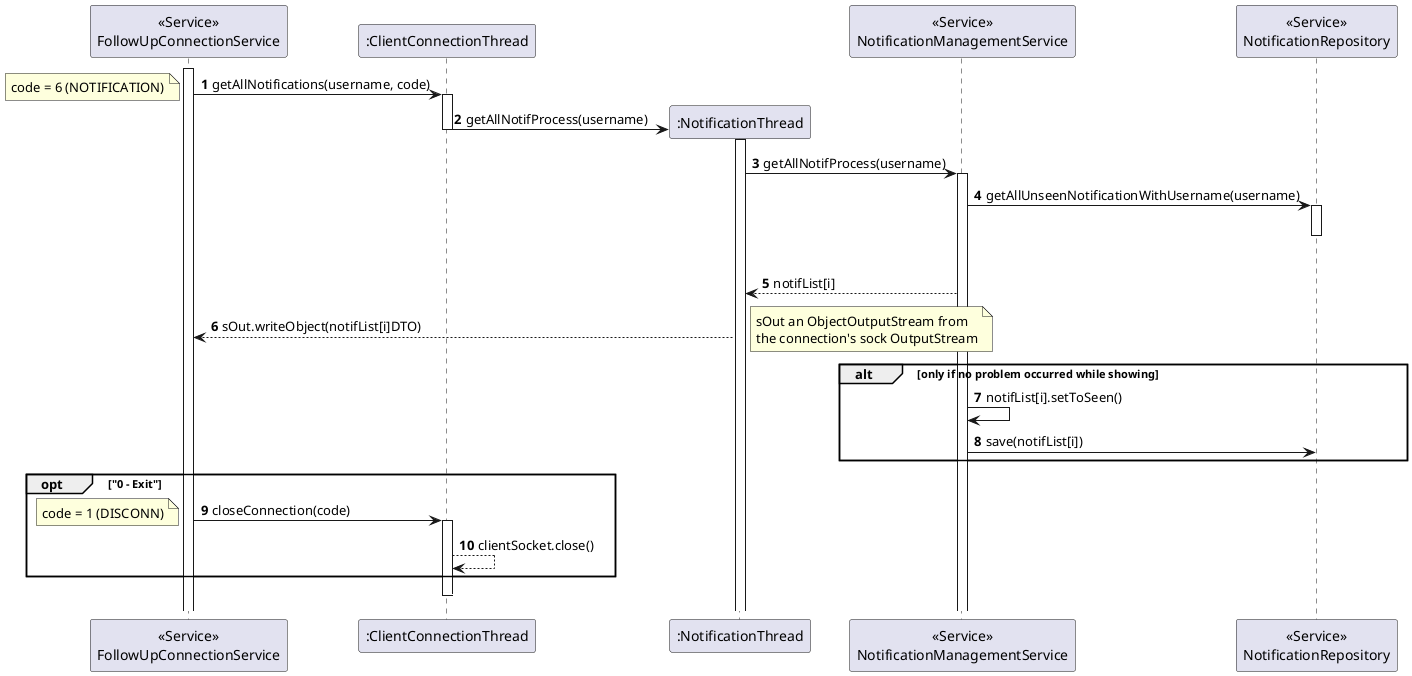 @startuml
'https://plantuml.com/sequence-diagram

autonumber

participant "<<Service>>\nFollowUpConnectionService" as SER
participant ":ClientConnectionThread" as CLITHREAD
participant ":NotificationThread" as THREAD
participant "<<Service>>\nNotificationManagementService" as NS
participant "<<Service>>\nNotificationRepository" as NREPO

activate SER

            SER -> CLITHREAD : getAllNotifications(username, code)

            note left
            code = 6 (NOTIFICATION)
            end note

            activate CLITHREAD

                CLITHREAD -> THREAD** : getAllNotifProcess(username)

            deactivate CLITHREAD

            activate THREAD

                THREAD -> NS : getAllNotifProcess(username)

                activate NS

                    NS -> NREPO : getAllUnseenNotificationWithUsername(username)

                    activate NREPO

                    deactivate NREPO

                    loop for each notif in the list and while user doesn't leave

                        NS --> THREAD : notifList[i]

                        THREAD --> SER : sOut.writeObject(notifList[i]DTO)

                        note right
                        sOut an ObjectOutputStream from
                        the connection's sock OutputStream
                        end note

                        alt only if no problem occurred while showing

                            NS -> NS : notifList[i].setToSeen()

                            NS -> NREPO : save(notifList[i])

                        end

                        activate NREPO

                        deactivate NREPO

                        opt "0 - Exit"

                        SER -> CLITHREAD : closeConnection(code)

                        activate CLITHREAD
                        note left
                        code = 1 (DISCONN)
                        end note

                        CLITHREAD --> CLITHREAD : clientSocket.close()

                        end

                        autonumber stop
                        CLITHREAD -[#white]> CLITHREAD
                        deactivate CLITHREAD


                        autonumber resume

@enduml